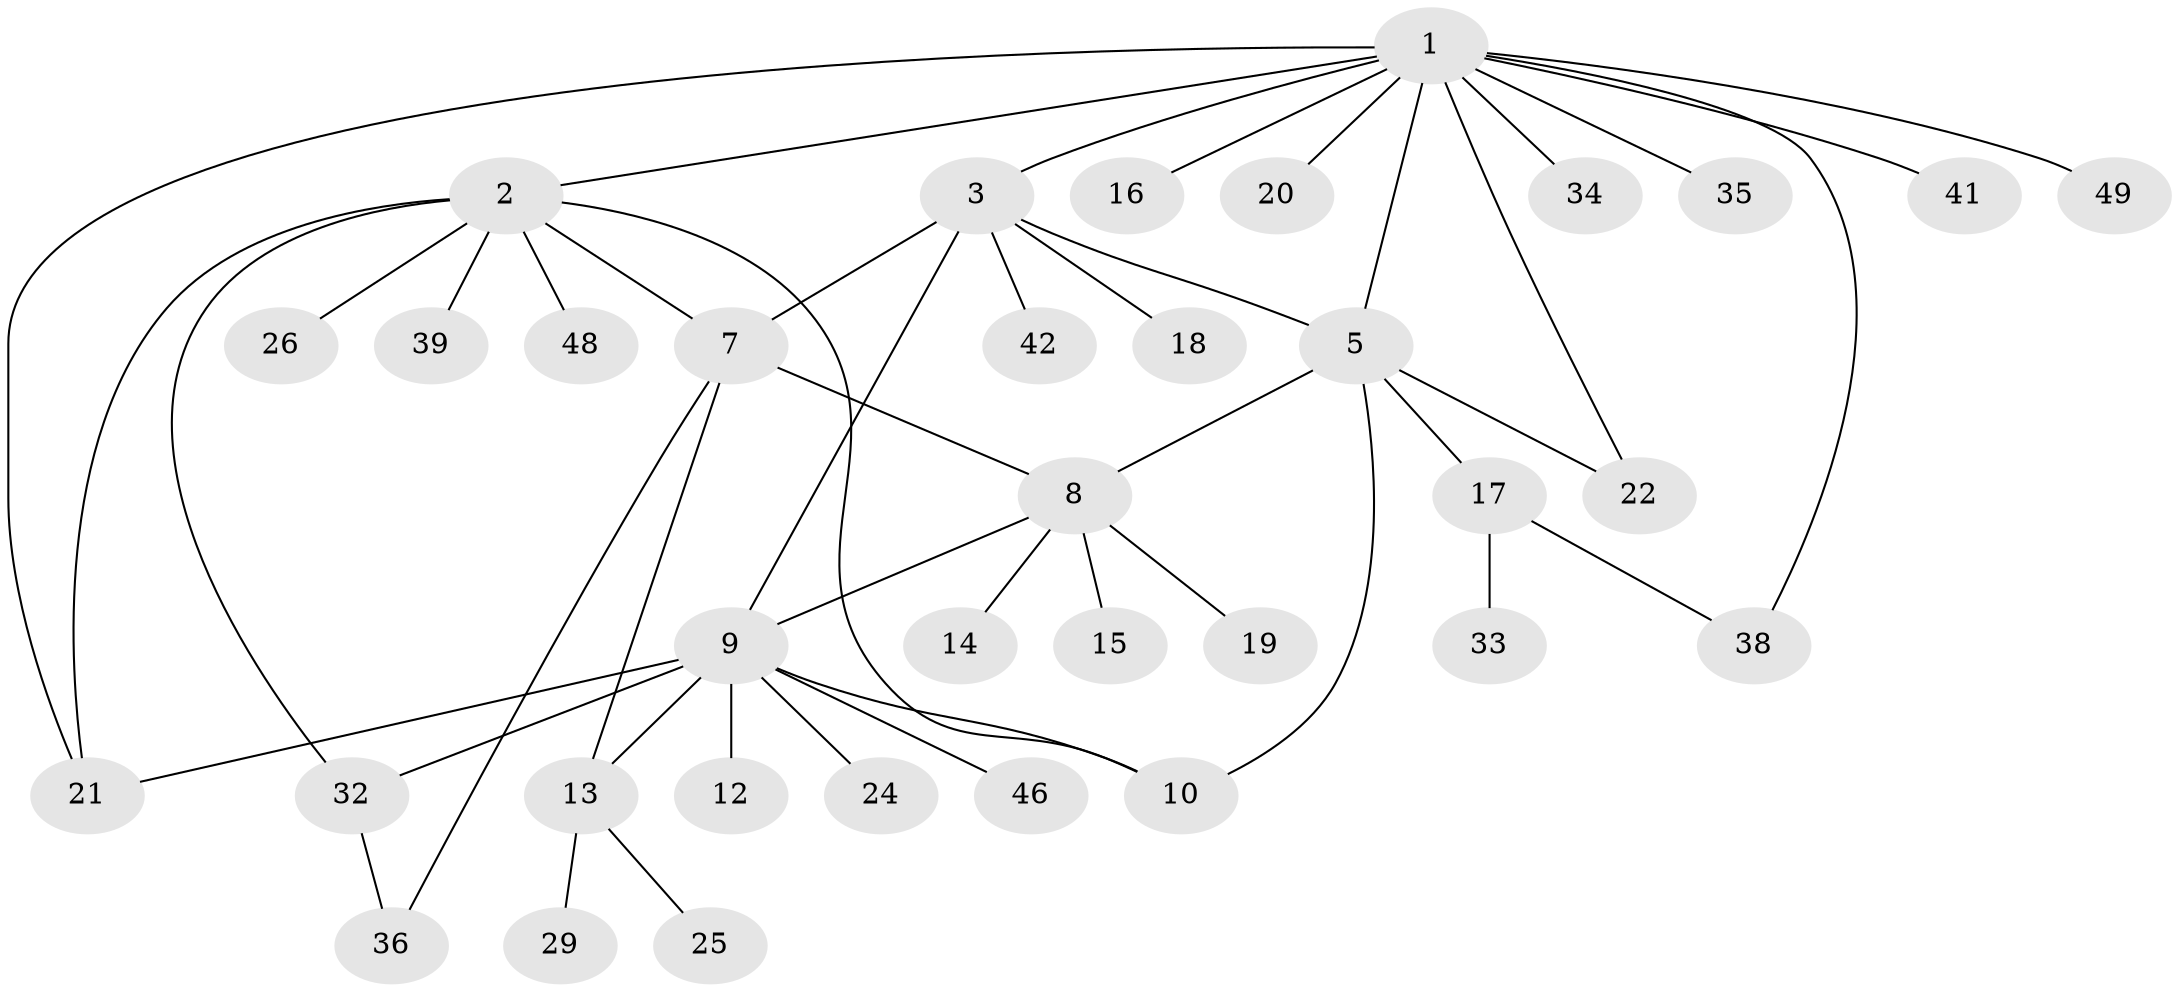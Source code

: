 // original degree distribution, {8: 0.02, 9: 0.02, 7: 0.02, 6: 0.04, 4: 0.08, 5: 0.04, 10: 0.02, 3: 0.04, 2: 0.2, 1: 0.52}
// Generated by graph-tools (version 1.1) at 2025/11/02/27/25 16:11:37]
// undirected, 35 vertices, 47 edges
graph export_dot {
graph [start="1"]
  node [color=gray90,style=filled];
  1 [super="+4"];
  2 [super="+45"];
  3 [super="+28"];
  5 [super="+6"];
  7 [super="+43"];
  8 [super="+11"];
  9 [super="+47"];
  10;
  12;
  13 [super="+23"];
  14;
  15 [super="+44"];
  16;
  17 [super="+27"];
  18;
  19;
  20;
  21 [super="+30"];
  22;
  24 [super="+31"];
  25;
  26;
  29;
  32 [super="+40"];
  33 [super="+37"];
  34;
  35;
  36;
  38;
  39;
  41 [super="+50"];
  42;
  46;
  48;
  49;
  1 -- 2;
  1 -- 5;
  1 -- 20;
  1 -- 34;
  1 -- 41;
  1 -- 49;
  1 -- 16;
  1 -- 3;
  1 -- 35;
  1 -- 38;
  1 -- 22;
  1 -- 21;
  2 -- 7;
  2 -- 10;
  2 -- 21;
  2 -- 26;
  2 -- 32;
  2 -- 39;
  2 -- 48;
  3 -- 5;
  3 -- 7;
  3 -- 9;
  3 -- 18;
  3 -- 42;
  5 -- 22;
  5 -- 8;
  5 -- 17;
  5 -- 10;
  7 -- 8;
  7 -- 13;
  7 -- 36;
  8 -- 9;
  8 -- 15;
  8 -- 19;
  8 -- 14;
  9 -- 10;
  9 -- 12;
  9 -- 13;
  9 -- 21;
  9 -- 24;
  9 -- 32;
  9 -- 46;
  13 -- 25;
  13 -- 29;
  17 -- 33;
  17 -- 38;
  32 -- 36;
}
